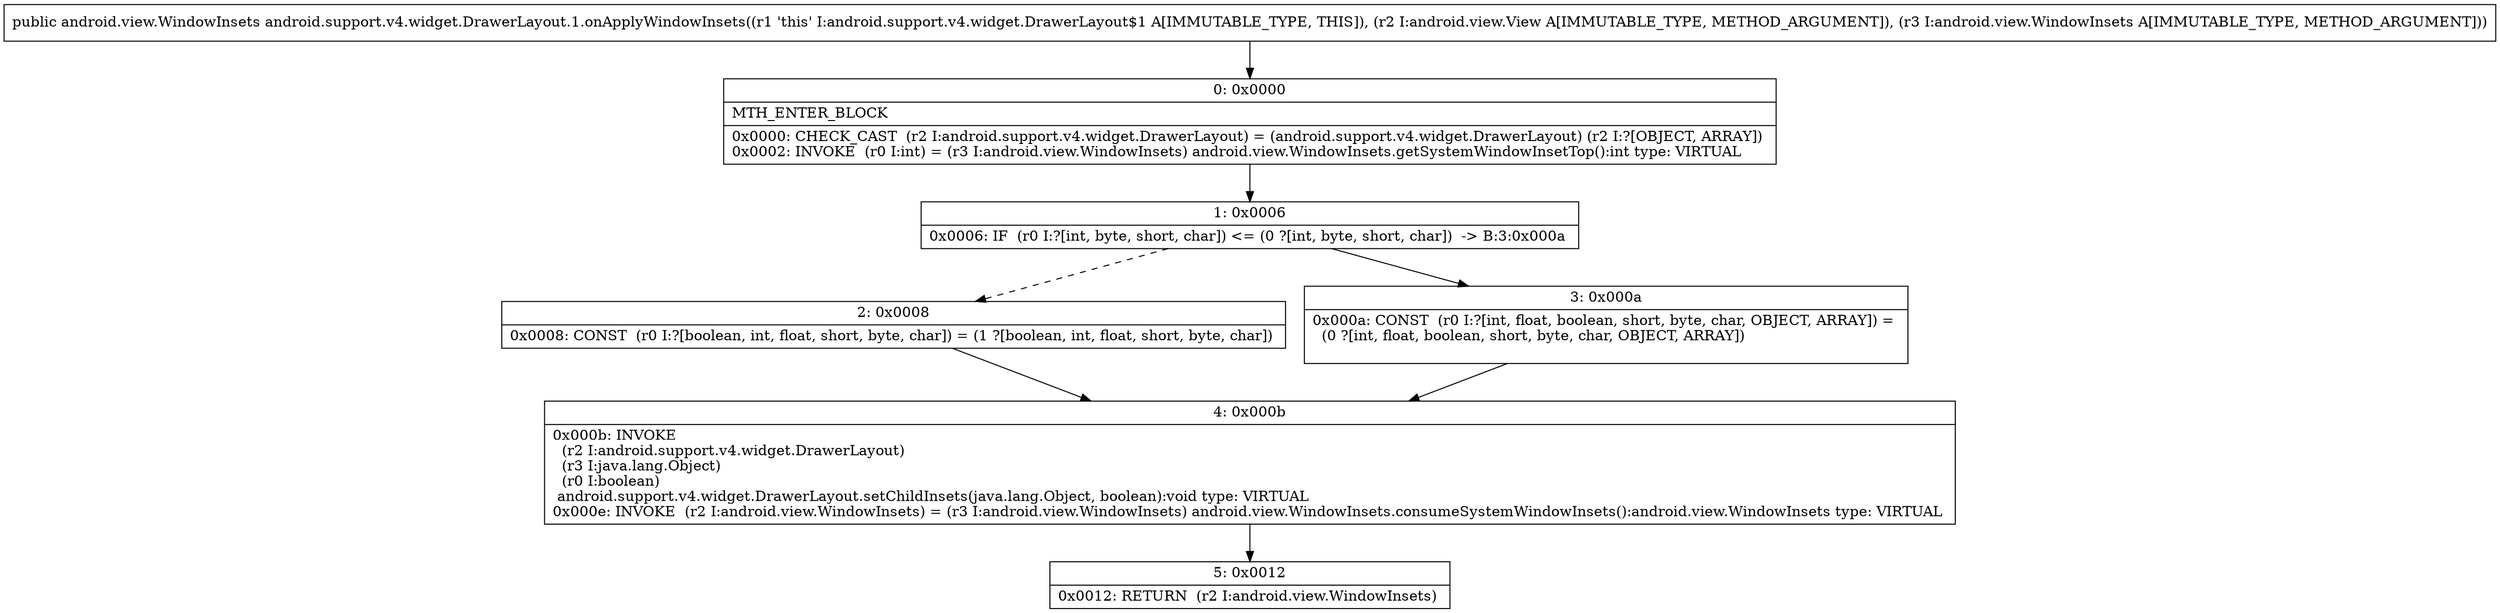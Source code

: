 digraph "CFG forandroid.support.v4.widget.DrawerLayout.1.onApplyWindowInsets(Landroid\/view\/View;Landroid\/view\/WindowInsets;)Landroid\/view\/WindowInsets;" {
Node_0 [shape=record,label="{0\:\ 0x0000|MTH_ENTER_BLOCK\l|0x0000: CHECK_CAST  (r2 I:android.support.v4.widget.DrawerLayout) = (android.support.v4.widget.DrawerLayout) (r2 I:?[OBJECT, ARRAY]) \l0x0002: INVOKE  (r0 I:int) = (r3 I:android.view.WindowInsets) android.view.WindowInsets.getSystemWindowInsetTop():int type: VIRTUAL \l}"];
Node_1 [shape=record,label="{1\:\ 0x0006|0x0006: IF  (r0 I:?[int, byte, short, char]) \<= (0 ?[int, byte, short, char])  \-\> B:3:0x000a \l}"];
Node_2 [shape=record,label="{2\:\ 0x0008|0x0008: CONST  (r0 I:?[boolean, int, float, short, byte, char]) = (1 ?[boolean, int, float, short, byte, char]) \l}"];
Node_3 [shape=record,label="{3\:\ 0x000a|0x000a: CONST  (r0 I:?[int, float, boolean, short, byte, char, OBJECT, ARRAY]) = \l  (0 ?[int, float, boolean, short, byte, char, OBJECT, ARRAY])\l \l}"];
Node_4 [shape=record,label="{4\:\ 0x000b|0x000b: INVOKE  \l  (r2 I:android.support.v4.widget.DrawerLayout)\l  (r3 I:java.lang.Object)\l  (r0 I:boolean)\l android.support.v4.widget.DrawerLayout.setChildInsets(java.lang.Object, boolean):void type: VIRTUAL \l0x000e: INVOKE  (r2 I:android.view.WindowInsets) = (r3 I:android.view.WindowInsets) android.view.WindowInsets.consumeSystemWindowInsets():android.view.WindowInsets type: VIRTUAL \l}"];
Node_5 [shape=record,label="{5\:\ 0x0012|0x0012: RETURN  (r2 I:android.view.WindowInsets) \l}"];
MethodNode[shape=record,label="{public android.view.WindowInsets android.support.v4.widget.DrawerLayout.1.onApplyWindowInsets((r1 'this' I:android.support.v4.widget.DrawerLayout$1 A[IMMUTABLE_TYPE, THIS]), (r2 I:android.view.View A[IMMUTABLE_TYPE, METHOD_ARGUMENT]), (r3 I:android.view.WindowInsets A[IMMUTABLE_TYPE, METHOD_ARGUMENT])) }"];
MethodNode -> Node_0;
Node_0 -> Node_1;
Node_1 -> Node_2[style=dashed];
Node_1 -> Node_3;
Node_2 -> Node_4;
Node_3 -> Node_4;
Node_4 -> Node_5;
}

